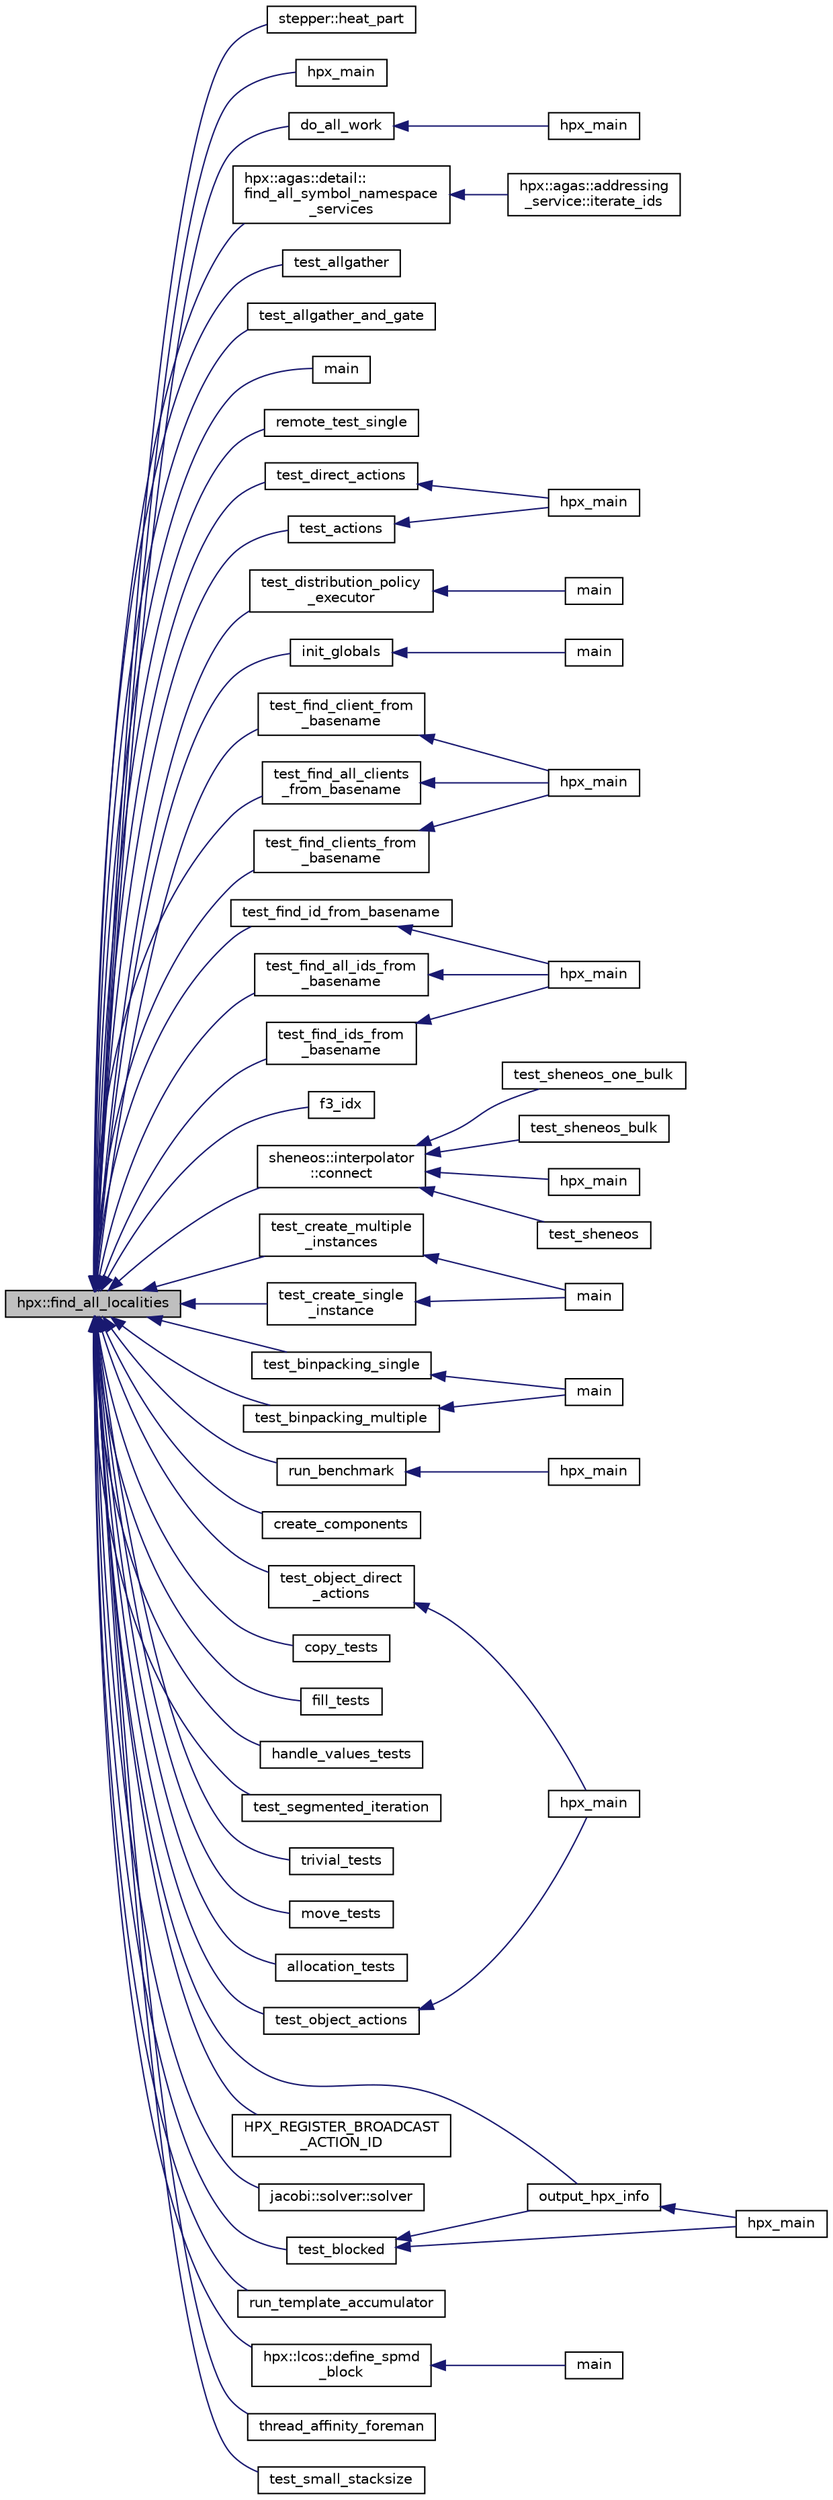 digraph "hpx::find_all_localities"
{
  edge [fontname="Helvetica",fontsize="10",labelfontname="Helvetica",labelfontsize="10"];
  node [fontname="Helvetica",fontsize="10",shape=record];
  rankdir="LR";
  Node3994 [label="hpx::find_all_localities",height=0.2,width=0.4,color="black", fillcolor="grey75", style="filled", fontcolor="black"];
  Node3994 -> Node3995 [dir="back",color="midnightblue",fontsize="10",style="solid",fontname="Helvetica"];
  Node3995 [label="stepper::heat_part",height=0.2,width=0.4,color="black", fillcolor="white", style="filled",URL="$d0/da6/structstepper.html#aa73df55693dd4fbf438c791547966e05"];
  Node3994 -> Node3996 [dir="back",color="midnightblue",fontsize="10",style="solid",fontname="Helvetica"];
  Node3996 [label="hpx_main",height=0.2,width=0.4,color="black", fillcolor="white", style="filled",URL="$db/de7/1d__stencil__6_8cpp.html#a4ca51ec94fa82421fc621b58eef7b01c"];
  Node3994 -> Node3997 [dir="back",color="midnightblue",fontsize="10",style="solid",fontname="Helvetica"];
  Node3997 [label="do_all_work",height=0.2,width=0.4,color="black", fillcolor="white", style="filled",URL="$df/de0/1d__stencil__8_8cpp.html#a92376f624d5a1d2e22a1140503b65bc9"];
  Node3997 -> Node3998 [dir="back",color="midnightblue",fontsize="10",style="solid",fontname="Helvetica"];
  Node3998 [label="hpx_main",height=0.2,width=0.4,color="black", fillcolor="white", style="filled",URL="$df/de0/1d__stencil__8_8cpp.html#a4ca51ec94fa82421fc621b58eef7b01c"];
  Node3994 -> Node3999 [dir="back",color="midnightblue",fontsize="10",style="solid",fontname="Helvetica"];
  Node3999 [label="hpx::agas::detail::\lfind_all_symbol_namespace\l_services",height=0.2,width=0.4,color="black", fillcolor="white", style="filled",URL="$dd/dd0/namespacehpx_1_1agas_1_1detail.html#a09202435936b0554635252536761a225"];
  Node3999 -> Node4000 [dir="back",color="midnightblue",fontsize="10",style="solid",fontname="Helvetica"];
  Node4000 [label="hpx::agas::addressing\l_service::iterate_ids",height=0.2,width=0.4,color="black", fillcolor="white", style="filled",URL="$db/d58/structhpx_1_1agas_1_1addressing__service.html#ac32146408375813592224946632cdf97",tooltip="Invoke the supplied hpx::function for every registered global name. "];
  Node3994 -> Node4001 [dir="back",color="midnightblue",fontsize="10",style="solid",fontname="Helvetica"];
  Node4001 [label="test_allgather",height=0.2,width=0.4,color="black", fillcolor="white", style="filled",URL="$d4/d5d/ag__client_8cpp.html#a6d647a766d77a5611bf0b6f452d1f99f"];
  Node3994 -> Node4002 [dir="back",color="midnightblue",fontsize="10",style="solid",fontname="Helvetica"];
  Node4002 [label="test_allgather_and_gate",height=0.2,width=0.4,color="black", fillcolor="white", style="filled",URL="$d4/d5d/ag__client_8cpp.html#a683dfc07783b4cdacd3f2ea9f07d2374"];
  Node3994 -> Node4003 [dir="back",color="midnightblue",fontsize="10",style="solid",fontname="Helvetica"];
  Node4003 [label="main",height=0.2,width=0.4,color="black", fillcolor="white", style="filled",URL="$d1/d66/all__counters_8cpp.html#a0ddf1224851353fc92bfbff6f499fa97"];
  Node3994 -> Node4004 [dir="back",color="midnightblue",fontsize="10",style="solid",fontname="Helvetica"];
  Node4004 [label="remote_test_single",height=0.2,width=0.4,color="black", fillcolor="white", style="filled",URL="$df/d63/tests_2unit_2lcos_2barrier_8cpp.html#aaf4e523bcac1b05f8a7fe7fae51a7979"];
  Node3994 -> Node4005 [dir="back",color="midnightblue",fontsize="10",style="solid",fontname="Helvetica"];
  Node4005 [label="test_actions",height=0.2,width=0.4,color="black", fillcolor="white", style="filled",URL="$d4/d20/component__action__move__semantics_8cpp.html#a51914f52f991d423745af70a501c75df"];
  Node4005 -> Node4006 [dir="back",color="midnightblue",fontsize="10",style="solid",fontname="Helvetica"];
  Node4006 [label="hpx_main",height=0.2,width=0.4,color="black", fillcolor="white", style="filled",URL="$d4/d20/component__action__move__semantics_8cpp.html#a344a9bb316c276641af2d061a2558c97"];
  Node3994 -> Node4007 [dir="back",color="midnightblue",fontsize="10",style="solid",fontname="Helvetica"];
  Node4007 [label="test_direct_actions",height=0.2,width=0.4,color="black", fillcolor="white", style="filled",URL="$d4/d20/component__action__move__semantics_8cpp.html#aa79905b5c7a5a2d639ab566988d4a54d"];
  Node4007 -> Node4006 [dir="back",color="midnightblue",fontsize="10",style="solid",fontname="Helvetica"];
  Node3994 -> Node4008 [dir="back",color="midnightblue",fontsize="10",style="solid",fontname="Helvetica"];
  Node4008 [label="test_distribution_policy\l_executor",height=0.2,width=0.4,color="black", fillcolor="white", style="filled",URL="$da/d92/distribution__policy__executor_8cpp.html#a8aeb3b35dfc27baeb6d37a11e02b4e23"];
  Node4008 -> Node4009 [dir="back",color="midnightblue",fontsize="10",style="solid",fontname="Helvetica"];
  Node4009 [label="main",height=0.2,width=0.4,color="black", fillcolor="white", style="filled",URL="$da/d92/distribution__policy__executor_8cpp.html#ae66f6b31b5ad750f1fe042a706a4e3d4"];
  Node3994 -> Node4010 [dir="back",color="midnightblue",fontsize="10",style="solid",fontname="Helvetica"];
  Node4010 [label="init_globals",height=0.2,width=0.4,color="black", fillcolor="white", style="filled",URL="$d1/dc9/fibonacci__futures__distributed_8cpp.html#ab363b453f4f5875bfd3f0cb96eba8b4c"];
  Node4010 -> Node4011 [dir="back",color="midnightblue",fontsize="10",style="solid",fontname="Helvetica"];
  Node4011 [label="main",height=0.2,width=0.4,color="black", fillcolor="white", style="filled",URL="$d1/dc9/fibonacci__futures__distributed_8cpp.html#a0ddf1224851353fc92bfbff6f499fa97"];
  Node3994 -> Node4012 [dir="back",color="midnightblue",fontsize="10",style="solid",fontname="Helvetica"];
  Node4012 [label="test_find_all_clients\l_from_basename",height=0.2,width=0.4,color="black", fillcolor="white", style="filled",URL="$dc/d15/find__clients__from__prefix_8cpp.html#aa57a9747db04f3feb78e2e423232d1f9"];
  Node4012 -> Node4013 [dir="back",color="midnightblue",fontsize="10",style="solid",fontname="Helvetica"];
  Node4013 [label="hpx_main",height=0.2,width=0.4,color="black", fillcolor="white", style="filled",URL="$dc/d15/find__clients__from__prefix_8cpp.html#aefd26dd818037509b2241068d57e3e1d"];
  Node3994 -> Node4014 [dir="back",color="midnightblue",fontsize="10",style="solid",fontname="Helvetica"];
  Node4014 [label="test_find_clients_from\l_basename",height=0.2,width=0.4,color="black", fillcolor="white", style="filled",URL="$dc/d15/find__clients__from__prefix_8cpp.html#a6fef840f56014443521cc99c2d9d781c"];
  Node4014 -> Node4013 [dir="back",color="midnightblue",fontsize="10",style="solid",fontname="Helvetica"];
  Node3994 -> Node4015 [dir="back",color="midnightblue",fontsize="10",style="solid",fontname="Helvetica"];
  Node4015 [label="test_find_client_from\l_basename",height=0.2,width=0.4,color="black", fillcolor="white", style="filled",URL="$dc/d15/find__clients__from__prefix_8cpp.html#a61a7f45bc9dd018d57ea2230824dab25"];
  Node4015 -> Node4013 [dir="back",color="midnightblue",fontsize="10",style="solid",fontname="Helvetica"];
  Node3994 -> Node4016 [dir="back",color="midnightblue",fontsize="10",style="solid",fontname="Helvetica"];
  Node4016 [label="test_find_all_ids_from\l_basename",height=0.2,width=0.4,color="black", fillcolor="white", style="filled",URL="$dc/df3/find__ids__from__prefix_8cpp.html#a369302d85871c563e109f575d4c3d29c"];
  Node4016 -> Node4017 [dir="back",color="midnightblue",fontsize="10",style="solid",fontname="Helvetica"];
  Node4017 [label="hpx_main",height=0.2,width=0.4,color="black", fillcolor="white", style="filled",URL="$dc/df3/find__ids__from__prefix_8cpp.html#aefd26dd818037509b2241068d57e3e1d"];
  Node3994 -> Node4018 [dir="back",color="midnightblue",fontsize="10",style="solid",fontname="Helvetica"];
  Node4018 [label="test_find_ids_from\l_basename",height=0.2,width=0.4,color="black", fillcolor="white", style="filled",URL="$dc/df3/find__ids__from__prefix_8cpp.html#a4526a7a41c258e2aedcdabd4ece4f4ba"];
  Node4018 -> Node4017 [dir="back",color="midnightblue",fontsize="10",style="solid",fontname="Helvetica"];
  Node3994 -> Node4019 [dir="back",color="midnightblue",fontsize="10",style="solid",fontname="Helvetica"];
  Node4019 [label="test_find_id_from_basename",height=0.2,width=0.4,color="black", fillcolor="white", style="filled",URL="$dc/df3/find__ids__from__prefix_8cpp.html#a35b932e250f78d774db87c971e42adce"];
  Node4019 -> Node4017 [dir="back",color="midnightblue",fontsize="10",style="solid",fontname="Helvetica"];
  Node3994 -> Node4020 [dir="back",color="midnightblue",fontsize="10",style="solid",fontname="Helvetica"];
  Node4020 [label="f3_idx",height=0.2,width=0.4,color="black", fillcolor="white", style="filled",URL="$d8/dd8/fold_8cpp.html#ae40ec3e184971f36ec70b5d7bebecc64"];
  Node3994 -> Node4021 [dir="back",color="midnightblue",fontsize="10",style="solid",fontname="Helvetica"];
  Node4021 [label="sheneos::interpolator\l::connect",height=0.2,width=0.4,color="black", fillcolor="white", style="filled",URL="$d1/d8c/classsheneos_1_1interpolator.html#a4e5e08314dbb636b56856e23e54e2862"];
  Node4021 -> Node4022 [dir="back",color="midnightblue",fontsize="10",style="solid",fontname="Helvetica"];
  Node4022 [label="hpx_main",height=0.2,width=0.4,color="black", fillcolor="white", style="filled",URL="$d5/da5/sheneos__client_8cpp.html#a4ca51ec94fa82421fc621b58eef7b01c"];
  Node4021 -> Node4023 [dir="back",color="midnightblue",fontsize="10",style="solid",fontname="Helvetica"];
  Node4023 [label="test_sheneos",height=0.2,width=0.4,color="black", fillcolor="white", style="filled",URL="$dc/d11/sheneos__compare_8cpp.html#ac12fcf5a0f70ba6c2a57d947946dda58"];
  Node4021 -> Node4024 [dir="back",color="midnightblue",fontsize="10",style="solid",fontname="Helvetica"];
  Node4024 [label="test_sheneos_one_bulk",height=0.2,width=0.4,color="black", fillcolor="white", style="filled",URL="$dc/d11/sheneos__compare_8cpp.html#a0d046da43474887772429b5d8ce891dd"];
  Node4021 -> Node4025 [dir="back",color="midnightblue",fontsize="10",style="solid",fontname="Helvetica"];
  Node4025 [label="test_sheneos_bulk",height=0.2,width=0.4,color="black", fillcolor="white", style="filled",URL="$dc/d11/sheneos__compare_8cpp.html#a77dae88fbc768802b4d1566d71273ded"];
  Node3994 -> Node4026 [dir="back",color="midnightblue",fontsize="10",style="solid",fontname="Helvetica"];
  Node4026 [label="output_hpx_info",height=0.2,width=0.4,color="black", fillcolor="white", style="filled",URL="$d9/d0f/main_8cc.html#a22d5612b13072491f3de2340527ce19f"];
  Node4026 -> Node4027 [dir="back",color="midnightblue",fontsize="10",style="solid",fontname="Helvetica"];
  Node4027 [label="hpx_main",height=0.2,width=0.4,color="black", fillcolor="white", style="filled",URL="$d9/d0f/main_8cc.html#a344a9bb316c276641af2d061a2558c97"];
  Node3994 -> Node4028 [dir="back",color="midnightblue",fontsize="10",style="solid",fontname="Helvetica"];
  Node4028 [label="test_create_single\l_instance",height=0.2,width=0.4,color="black", fillcolor="white", style="filled",URL="$d9/d8b/new___8cpp.html#ac2692fdce0173683e7806424c9278b57"];
  Node4028 -> Node4029 [dir="back",color="midnightblue",fontsize="10",style="solid",fontname="Helvetica"];
  Node4029 [label="main",height=0.2,width=0.4,color="black", fillcolor="white", style="filled",URL="$d9/d8b/new___8cpp.html#ae66f6b31b5ad750f1fe042a706a4e3d4"];
  Node3994 -> Node4030 [dir="back",color="midnightblue",fontsize="10",style="solid",fontname="Helvetica"];
  Node4030 [label="test_create_multiple\l_instances",height=0.2,width=0.4,color="black", fillcolor="white", style="filled",URL="$d9/d8b/new___8cpp.html#a129f2c7c976a7899d4536a62d758a6fd"];
  Node4030 -> Node4029 [dir="back",color="midnightblue",fontsize="10",style="solid",fontname="Helvetica"];
  Node3994 -> Node4031 [dir="back",color="midnightblue",fontsize="10",style="solid",fontname="Helvetica"];
  Node4031 [label="test_binpacking_multiple",height=0.2,width=0.4,color="black", fillcolor="white", style="filled",URL="$d6/d82/new__binpacking_8cpp.html#a3b354b82749679b66573b711f01ea60b"];
  Node4031 -> Node4032 [dir="back",color="midnightblue",fontsize="10",style="solid",fontname="Helvetica"];
  Node4032 [label="main",height=0.2,width=0.4,color="black", fillcolor="white", style="filled",URL="$d6/d82/new__binpacking_8cpp.html#ae66f6b31b5ad750f1fe042a706a4e3d4"];
  Node3994 -> Node4033 [dir="back",color="midnightblue",fontsize="10",style="solid",fontname="Helvetica"];
  Node4033 [label="test_binpacking_single",height=0.2,width=0.4,color="black", fillcolor="white", style="filled",URL="$d6/d82/new__binpacking_8cpp.html#a06994ebf8ae4e664bb3d84acfc8e2e9a"];
  Node4033 -> Node4032 [dir="back",color="midnightblue",fontsize="10",style="solid",fontname="Helvetica"];
  Node3994 -> Node4034 [dir="back",color="midnightblue",fontsize="10",style="solid",fontname="Helvetica"];
  Node4034 [label="create_components",height=0.2,width=0.4,color="black", fillcolor="white", style="filled",URL="$dc/de1/osu__coll_8hpp.html#a207bec7ce13662a69b67fcd617fc2fdc"];
  Node3994 -> Node4035 [dir="back",color="midnightblue",fontsize="10",style="solid",fontname="Helvetica"];
  Node4035 [label="run_benchmark",height=0.2,width=0.4,color="black", fillcolor="white", style="filled",URL="$d7/d91/osu__multi__lat_8cpp.html#a1ad4513ddbe9cd53a1aef2f8c3abcc9c"];
  Node4035 -> Node4036 [dir="back",color="midnightblue",fontsize="10",style="solid",fontname="Helvetica"];
  Node4036 [label="hpx_main",height=0.2,width=0.4,color="black", fillcolor="white", style="filled",URL="$d2/d45/osu__base_8cpp.html#a4ca51ec94fa82421fc621b58eef7b01c"];
  Node3994 -> Node4037 [dir="back",color="midnightblue",fontsize="10",style="solid",fontname="Helvetica"];
  Node4037 [label="copy_tests",height=0.2,width=0.4,color="black", fillcolor="white", style="filled",URL="$d9/d91/partitioned__vector__copy_8cpp.html#a9de180cb98cf642735409496eec1d578"];
  Node3994 -> Node4038 [dir="back",color="midnightblue",fontsize="10",style="solid",fontname="Helvetica"];
  Node4038 [label="fill_tests",height=0.2,width=0.4,color="black", fillcolor="white", style="filled",URL="$de/d66/partitioned__vector__fill_8cpp.html#ab329f4e49aa10c3482df5360e517c116"];
  Node3994 -> Node4039 [dir="back",color="midnightblue",fontsize="10",style="solid",fontname="Helvetica"];
  Node4039 [label="handle_values_tests",height=0.2,width=0.4,color="black", fillcolor="white", style="filled",URL="$dc/dcb/partitioned__vector__handle__values_8cpp.html#a65801c5f1559dc330698dc17d5d0e4fe"];
  Node3994 -> Node4040 [dir="back",color="midnightblue",fontsize="10",style="solid",fontname="Helvetica"];
  Node4040 [label="test_segmented_iteration",height=0.2,width=0.4,color="black", fillcolor="white", style="filled",URL="$dc/ddf/partitioned__vector__iter_8cpp.html#ab08e0d3e3c62343cda6e09720da22fdb"];
  Node3994 -> Node4041 [dir="back",color="midnightblue",fontsize="10",style="solid",fontname="Helvetica"];
  Node4041 [label="trivial_tests",height=0.2,width=0.4,color="black", fillcolor="white", style="filled",URL="$dc/ddf/partitioned__vector__iter_8cpp.html#ac572a7d9a9a8c87b14fa405510718ca4"];
  Node3994 -> Node4042 [dir="back",color="midnightblue",fontsize="10",style="solid",fontname="Helvetica"];
  Node4042 [label="move_tests",height=0.2,width=0.4,color="black", fillcolor="white", style="filled",URL="$d8/d25/partitioned__vector__move_8cpp.html#a155e6f00268faf654816ef8b899c65ea"];
  Node3994 -> Node4043 [dir="back",color="midnightblue",fontsize="10",style="solid",fontname="Helvetica"];
  Node4043 [label="allocation_tests",height=0.2,width=0.4,color="black", fillcolor="white", style="filled",URL="$d9/dd1/partitioned__vector__target_8cpp.html#a6d87fc781021613fc9f4ff247fbd5c86"];
  Node3994 -> Node4044 [dir="back",color="midnightblue",fontsize="10",style="solid",fontname="Helvetica"];
  Node4044 [label="test_object_actions",height=0.2,width=0.4,color="black", fillcolor="white", style="filled",URL="$db/d0f/plain__action__move__semantics_8cpp.html#a0f6ee664a68b6d7b4420c6a2e529c319"];
  Node4044 -> Node4045 [dir="back",color="midnightblue",fontsize="10",style="solid",fontname="Helvetica"];
  Node4045 [label="hpx_main",height=0.2,width=0.4,color="black", fillcolor="white", style="filled",URL="$db/d0f/plain__action__move__semantics_8cpp.html#a255f773d830db5ca937cff11c2692fa2"];
  Node3994 -> Node4046 [dir="back",color="midnightblue",fontsize="10",style="solid",fontname="Helvetica"];
  Node4046 [label="test_object_direct\l_actions",height=0.2,width=0.4,color="black", fillcolor="white", style="filled",URL="$db/d0f/plain__action__move__semantics_8cpp.html#ad31ea1b02e1379b508e68c1150404486"];
  Node4046 -> Node4045 [dir="back",color="midnightblue",fontsize="10",style="solid",fontname="Helvetica"];
  Node3994 -> Node4047 [dir="back",color="midnightblue",fontsize="10",style="solid",fontname="Helvetica"];
  Node4047 [label="HPX_REGISTER_BROADCAST\l_ACTION_ID",height=0.2,width=0.4,color="black", fillcolor="white", style="filled",URL="$de/d5c/runtime__support__server_8cpp.html#a2c7fd60adfab122ae67b173ad73fc706"];
  Node3994 -> Node4048 [dir="back",color="midnightblue",fontsize="10",style="solid",fontname="Helvetica"];
  Node4048 [label="jacobi::solver::solver",height=0.2,width=0.4,color="black", fillcolor="white", style="filled",URL="$da/d69/structjacobi_1_1solver.html#af0302e4e2b3742659ef64d177634d1d0"];
  Node3994 -> Node4049 [dir="back",color="midnightblue",fontsize="10",style="solid",fontname="Helvetica"];
  Node4049 [label="hpx::lcos::define_spmd\l_block",height=0.2,width=0.4,color="black", fillcolor="white", style="filled",URL="$d2/dc9/namespacehpx_1_1lcos.html#a8e99255a6b641ba9b62c2c33f1778c98"];
  Node4049 -> Node4050 [dir="back",color="midnightblue",fontsize="10",style="solid",fontname="Helvetica"];
  Node4050 [label="main",height=0.2,width=0.4,color="black", fillcolor="white", style="filled",URL="$d8/d2c/coarray_8cpp.html#ae66f6b31b5ad750f1fe042a706a4e3d4"];
  Node3994 -> Node4051 [dir="back",color="midnightblue",fontsize="10",style="solid",fontname="Helvetica"];
  Node4051 [label="run_template_accumulator",height=0.2,width=0.4,color="black", fillcolor="white", style="filled",URL="$df/d93/template__accumulator__client_8cpp.html#a9cafe181e8071028fe20e072c15848e9"];
  Node3994 -> Node4052 [dir="back",color="midnightblue",fontsize="10",style="solid",fontname="Helvetica"];
  Node4052 [label="test_blocked",height=0.2,width=0.4,color="black", fillcolor="white", style="filled",URL="$d5/d98/tests_8hh.html#a0dc326736d80613005e0cd8046735b9e"];
  Node4052 -> Node4026 [dir="back",color="midnightblue",fontsize="10",style="solid",fontname="Helvetica"];
  Node4052 -> Node4027 [dir="back",color="midnightblue",fontsize="10",style="solid",fontname="Helvetica"];
  Node3994 -> Node4053 [dir="back",color="midnightblue",fontsize="10",style="solid",fontname="Helvetica"];
  Node4053 [label="thread_affinity_foreman",height=0.2,width=0.4,color="black", fillcolor="white", style="filled",URL="$da/dce/thread__affinity_8cpp.html#aea225f0b6eebea5a6dfd914c11993315"];
  Node3994 -> Node4054 [dir="back",color="midnightblue",fontsize="10",style="solid",fontname="Helvetica"];
  Node4054 [label="test_small_stacksize",height=0.2,width=0.4,color="black", fillcolor="white", style="filled",URL="$df/d43/thread__stacksize_8cpp.html#a6071605403db86b300aab0674427c42d"];
}
